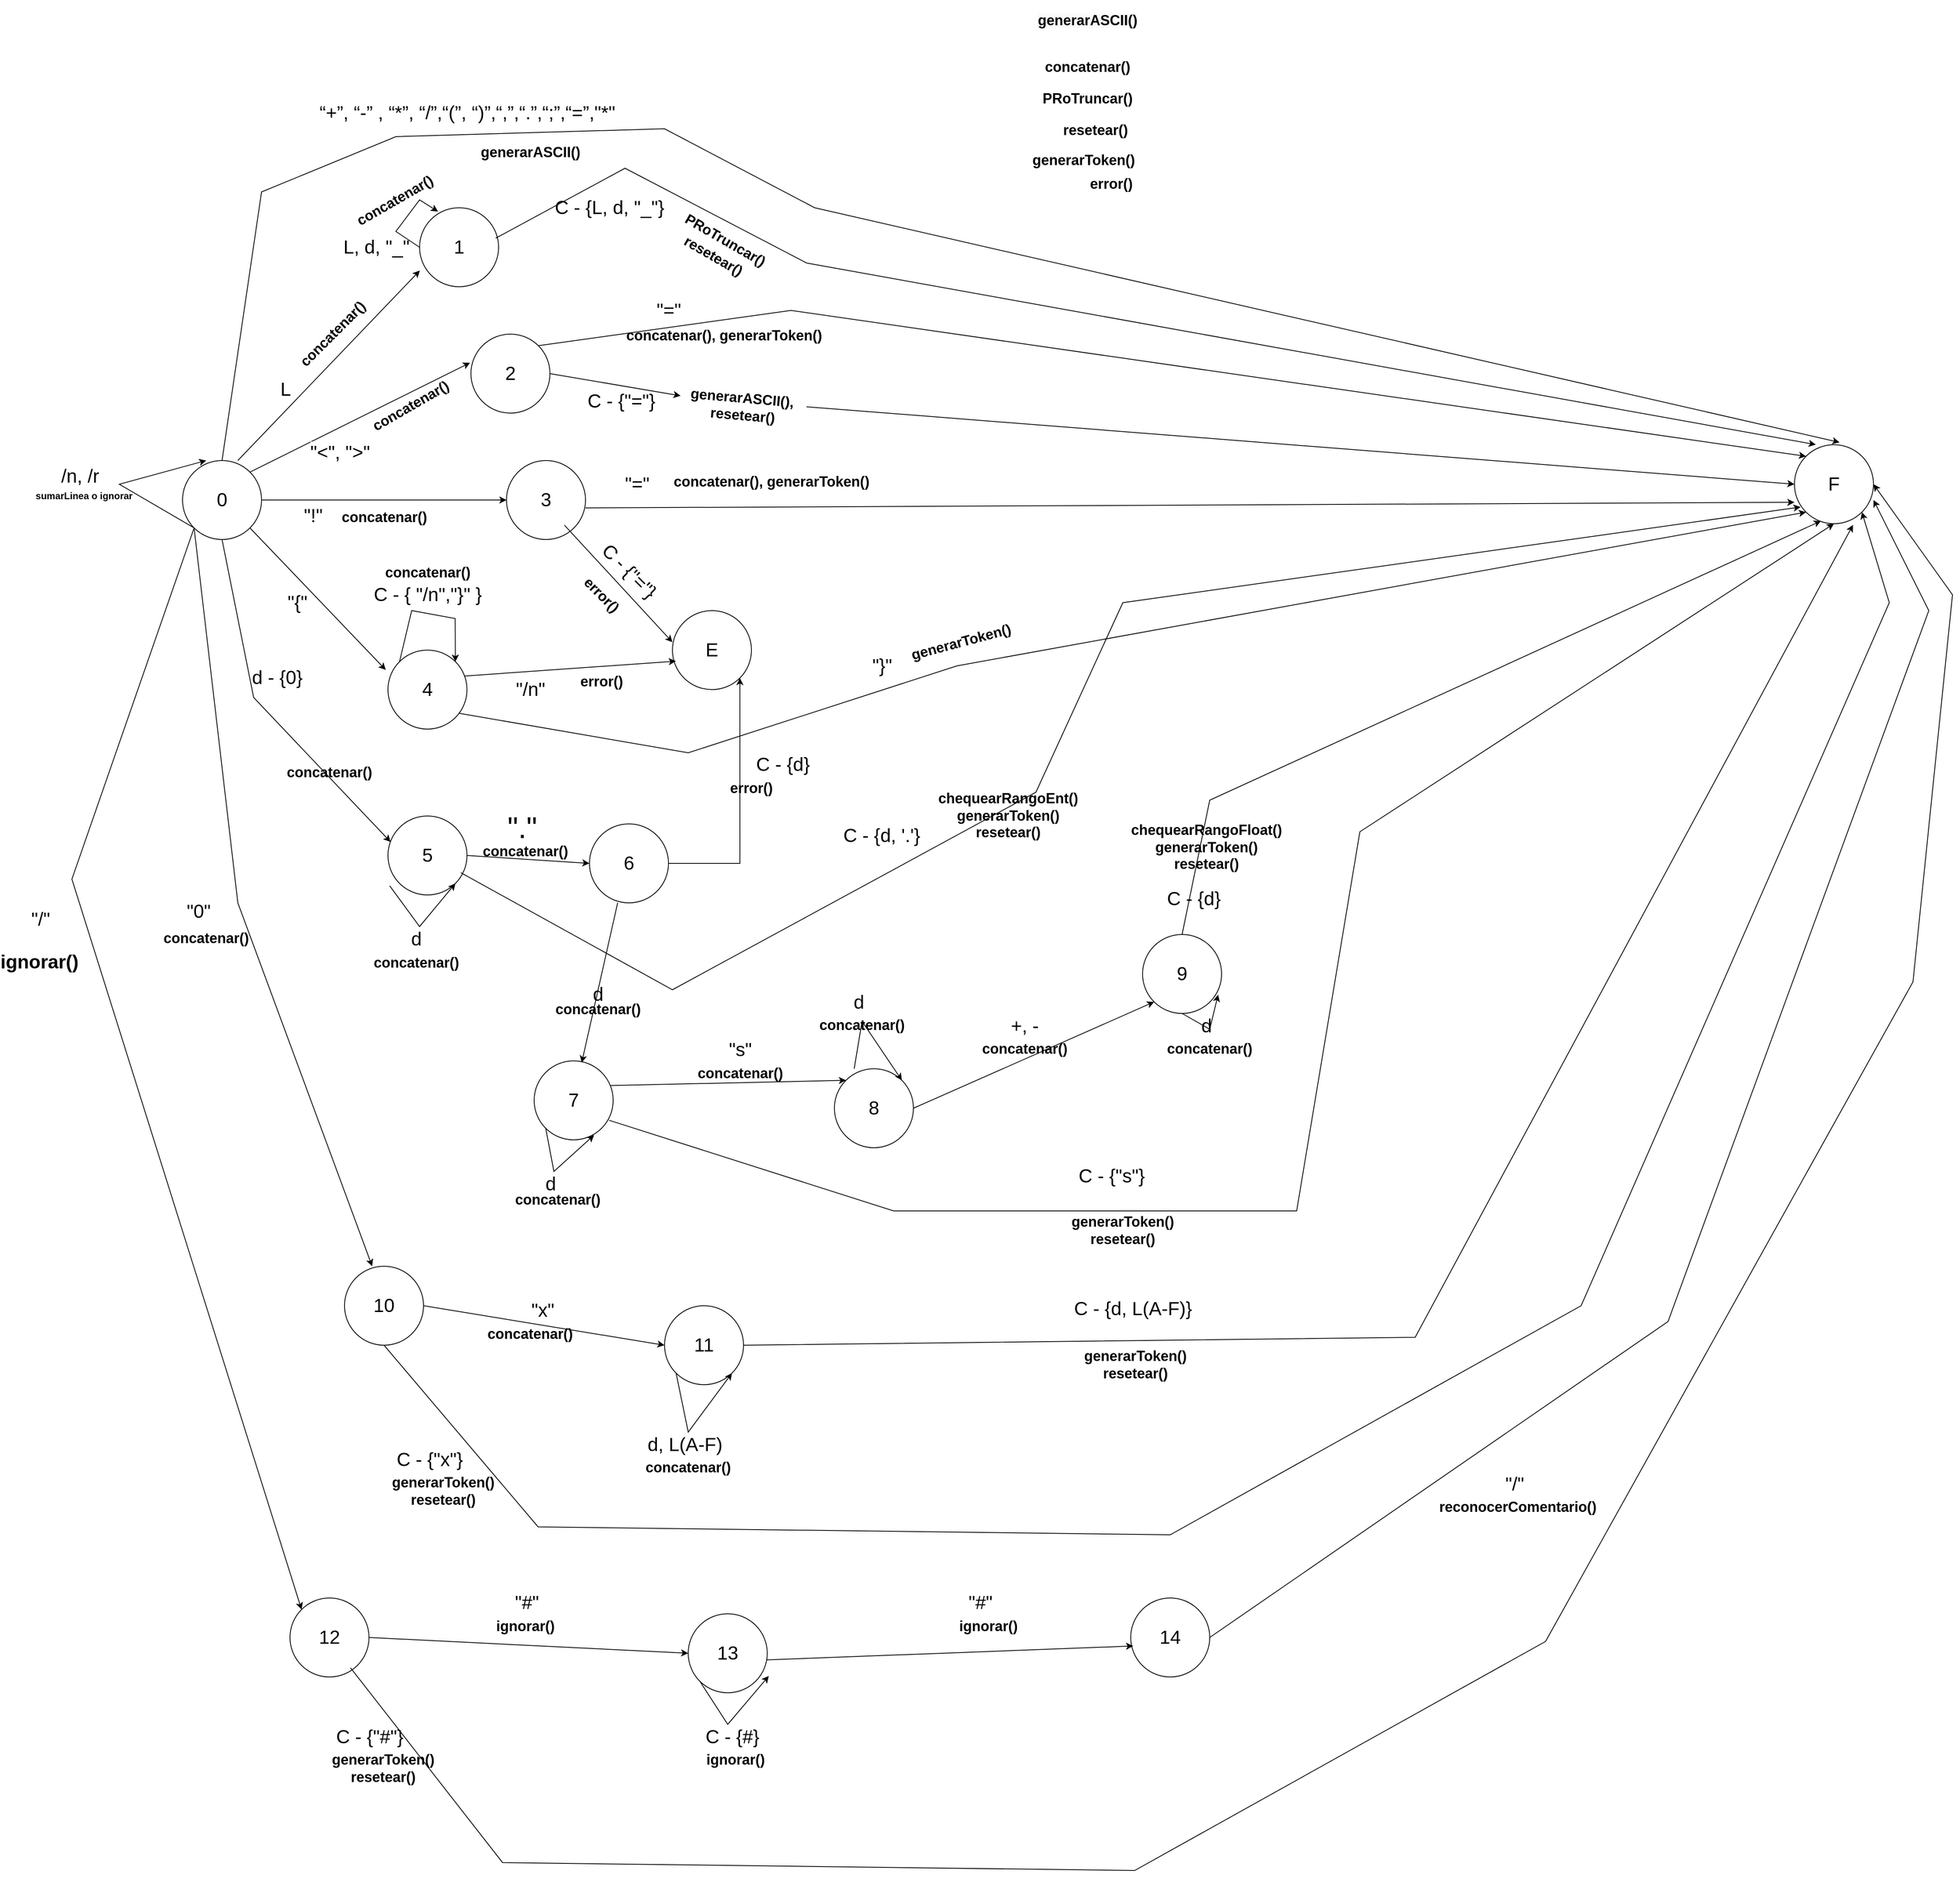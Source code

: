 <mxfile version="24.7.7">
  <diagram name="Página-1" id="sj9_wfyoLUOM8dX0--8b">
    <mxGraphModel dx="2876" dy="2223" grid="1" gridSize="10" guides="1" tooltips="1" connect="1" arrows="1" fold="1" page="1" pageScale="1" pageWidth="827" pageHeight="1169" math="0" shadow="0">
      <root>
        <mxCell id="0" />
        <mxCell id="1" parent="0" />
        <mxCell id="MfplE-wGYaaptmmhJZ9_-1" value="&lt;font style=&quot;font-size: 24px;&quot;&gt;0&lt;/font&gt;" style="ellipse;whiteSpace=wrap;html=1;aspect=fixed;" parent="1" vertex="1">
          <mxGeometry x="10" y="110" width="100" height="100" as="geometry" />
        </mxCell>
        <mxCell id="MfplE-wGYaaptmmhJZ9_-2" value="&lt;span style=&quot;font-size: 24px;&quot;&gt;1&lt;/span&gt;" style="ellipse;whiteSpace=wrap;html=1;aspect=fixed;" parent="1" vertex="1">
          <mxGeometry x="310" y="-210" width="100" height="100" as="geometry" />
        </mxCell>
        <mxCell id="MfplE-wGYaaptmmhJZ9_-3" value="&lt;span style=&quot;font-size: 24px;&quot;&gt;2&lt;/span&gt;" style="ellipse;whiteSpace=wrap;html=1;aspect=fixed;" parent="1" vertex="1">
          <mxGeometry x="375" y="-50" width="100" height="100" as="geometry" />
        </mxCell>
        <mxCell id="MfplE-wGYaaptmmhJZ9_-4" value="&lt;span style=&quot;font-size: 24px;&quot;&gt;F&lt;/span&gt;" style="ellipse;whiteSpace=wrap;html=1;aspect=fixed;" parent="1" vertex="1">
          <mxGeometry x="2050" y="90" width="100" height="100" as="geometry" />
        </mxCell>
        <mxCell id="MfplE-wGYaaptmmhJZ9_-5" value="&lt;span style=&quot;font-size: 24px;&quot;&gt;E&lt;/span&gt;" style="ellipse;whiteSpace=wrap;html=1;aspect=fixed;" parent="1" vertex="1">
          <mxGeometry x="630" y="300" width="100" height="100" as="geometry" />
        </mxCell>
        <mxCell id="MfplE-wGYaaptmmhJZ9_-6" value="" style="endArrow=classic;html=1;rounded=0;entryX=0.57;entryY=-0.03;entryDx=0;entryDy=0;entryPerimeter=0;" parent="1" target="MfplE-wGYaaptmmhJZ9_-4" edge="1">
          <mxGeometry width="50" height="50" relative="1" as="geometry">
            <mxPoint x="60" y="110" as="sourcePoint" />
            <mxPoint x="860" y="20" as="targetPoint" />
            <Array as="points">
              <mxPoint x="110" y="-230" />
              <mxPoint x="280" y="-300" />
              <mxPoint x="620" y="-310" />
              <mxPoint x="810" y="-210" />
            </Array>
          </mxGeometry>
        </mxCell>
        <mxCell id="MfplE-wGYaaptmmhJZ9_-7" value="&lt;font style=&quot;font-size: 24px;&quot;&gt;&lt;font style=&quot;&quot;&gt;“+”, “-” , “*”, “/”,“(”, “)”,“,”,“.”,“;”,&lt;/font&gt;“=”,&quot;*&quot;&lt;/font&gt;" style="text;html=1;align=center;verticalAlign=middle;resizable=0;points=[];autosize=1;strokeColor=none;fillColor=none;" parent="1" vertex="1">
          <mxGeometry x="170" y="-350" width="400" height="40" as="geometry" />
        </mxCell>
        <mxCell id="MfplE-wGYaaptmmhJZ9_-8" value="" style="endArrow=classic;html=1;rounded=0;entryX=0.003;entryY=0.795;entryDx=0;entryDy=0;entryPerimeter=0;" parent="1" target="MfplE-wGYaaptmmhJZ9_-2" edge="1">
          <mxGeometry width="50" height="50" relative="1" as="geometry">
            <mxPoint x="80" y="110" as="sourcePoint" />
            <mxPoint x="130" y="60" as="targetPoint" />
          </mxGeometry>
        </mxCell>
        <mxCell id="MfplE-wGYaaptmmhJZ9_-9" value="&lt;br&gt;&lt;span style=&quot;font-size: 18px;&quot;&gt;&lt;b&gt;concatenar()&lt;/b&gt;&lt;/span&gt;" style="text;html=1;align=center;verticalAlign=middle;resizable=0;points=[];autosize=1;strokeColor=none;fillColor=none;" parent="1" vertex="1">
          <mxGeometry x="1090" y="-420" width="130" height="50" as="geometry" />
        </mxCell>
        <mxCell id="MfplE-wGYaaptmmhJZ9_-10" value="&lt;b style=&quot;font-size: 18px;&quot;&gt;generarASCII()&lt;/b&gt;" style="text;html=1;align=center;verticalAlign=middle;resizable=0;points=[];autosize=1;strokeColor=none;fillColor=none;" parent="1" vertex="1">
          <mxGeometry x="375" y="-300" width="150" height="40" as="geometry" />
        </mxCell>
        <mxCell id="MfplE-wGYaaptmmhJZ9_-11" value="&lt;span style=&quot;font-size: 24px;&quot;&gt;L&lt;/span&gt;" style="text;html=1;align=center;verticalAlign=middle;resizable=0;points=[];autosize=1;strokeColor=none;fillColor=none;" parent="1" vertex="1">
          <mxGeometry x="120" width="40" height="40" as="geometry" />
        </mxCell>
        <mxCell id="MfplE-wGYaaptmmhJZ9_-13" value="&#xa;&lt;b style=&quot;forced-color-adjust: none; color: rgb(0, 0, 0); font-family: Helvetica; font-style: normal; font-variant-ligatures: normal; font-variant-caps: normal; letter-spacing: normal; orphans: 2; text-align: center; text-indent: 0px; text-transform: none; widows: 2; word-spacing: 0px; -webkit-text-stroke-width: 0px; white-space: nowrap; background-color: rgb(251, 251, 251); text-decoration-thickness: initial; text-decoration-style: initial; text-decoration-color: initial; font-size: 18px;&quot;&gt;generarASCII()&lt;/b&gt;&#xa;&#xa;" style="text;html=1;align=center;verticalAlign=middle;resizable=0;points=[];autosize=1;strokeColor=none;fillColor=none;" parent="1" vertex="1">
          <mxGeometry x="1080" y="-470" width="150" height="60" as="geometry" />
        </mxCell>
        <mxCell id="MfplE-wGYaaptmmhJZ9_-14" value="&lt;br&gt;&lt;span style=&quot;font-size: 18px;&quot;&gt;&lt;b&gt;concatenar()&lt;/b&gt;&lt;/span&gt;" style="text;html=1;align=center;verticalAlign=middle;resizable=0;points=[];autosize=1;strokeColor=none;fillColor=none;rotation=-45;" parent="1" vertex="1">
          <mxGeometry x="130" y="-80" width="130" height="50" as="geometry" />
        </mxCell>
        <mxCell id="MfplE-wGYaaptmmhJZ9_-16" value="&lt;br&gt;&lt;span style=&quot;font-size: 18px;&quot;&gt;&lt;b&gt;concatenar()&lt;/b&gt;&lt;/span&gt;" style="text;html=1;align=center;verticalAlign=middle;resizable=0;points=[];autosize=1;strokeColor=none;fillColor=none;rotation=-30;" parent="1" vertex="1">
          <mxGeometry x="210" y="-250" width="130" height="50" as="geometry" />
        </mxCell>
        <mxCell id="MfplE-wGYaaptmmhJZ9_-20" value="&lt;font style=&quot;font-size: 24px;&quot;&gt;L, d, &quot;_&quot;&lt;/font&gt;" style="text;html=1;align=center;verticalAlign=middle;resizable=0;points=[];autosize=1;strokeColor=none;fillColor=none;" parent="1" vertex="1">
          <mxGeometry x="200" y="-180" width="110" height="40" as="geometry" />
        </mxCell>
        <mxCell id="MfplE-wGYaaptmmhJZ9_-21" value="" style="endArrow=classic;html=1;rounded=0;exitX=0.964;exitY=0.385;exitDx=0;exitDy=0;exitPerimeter=0;entryX=0.27;entryY=-0.001;entryDx=0;entryDy=0;entryPerimeter=0;" parent="1" source="MfplE-wGYaaptmmhJZ9_-2" target="MfplE-wGYaaptmmhJZ9_-4" edge="1">
          <mxGeometry width="50" height="50" relative="1" as="geometry">
            <mxPoint x="510" y="-10" as="sourcePoint" />
            <mxPoint x="560" y="-60" as="targetPoint" />
            <Array as="points">
              <mxPoint x="570" y="-260" />
              <mxPoint x="800" y="-140" />
            </Array>
          </mxGeometry>
        </mxCell>
        <mxCell id="MfplE-wGYaaptmmhJZ9_-22" value="" style="endArrow=classic;html=1;rounded=0;exitX=0;exitY=0.5;exitDx=0;exitDy=0;entryX=0.234;entryY=0.048;entryDx=0;entryDy=0;entryPerimeter=0;" parent="1" source="MfplE-wGYaaptmmhJZ9_-2" target="MfplE-wGYaaptmmhJZ9_-2" edge="1">
          <mxGeometry width="50" height="50" relative="1" as="geometry">
            <mxPoint x="279.1" y="-147.7" as="sourcePoint" />
            <mxPoint x="320" y="-240" as="targetPoint" />
            <Array as="points">
              <mxPoint x="280" y="-180" />
              <mxPoint x="310" y="-220" />
            </Array>
          </mxGeometry>
        </mxCell>
        <mxCell id="MfplE-wGYaaptmmhJZ9_-26" value="&lt;font style=&quot;font-size: 24px;&quot;&gt;C - {L, d, &quot;_&quot;}&lt;/font&gt;" style="text;html=1;align=center;verticalAlign=middle;resizable=0;points=[];autosize=1;strokeColor=none;fillColor=none;" parent="1" vertex="1">
          <mxGeometry x="470" y="-230" width="160" height="40" as="geometry" />
        </mxCell>
        <mxCell id="MfplE-wGYaaptmmhJZ9_-28" value="&lt;br&gt;&lt;span style=&quot;font-size: 18px;&quot;&gt;&lt;b&gt;PRoTruncar()&lt;/b&gt;&lt;/span&gt;" style="text;html=1;align=center;verticalAlign=middle;resizable=0;points=[];autosize=1;strokeColor=none;fillColor=none;" parent="1" vertex="1">
          <mxGeometry x="1085" y="-380" width="140" height="50" as="geometry" />
        </mxCell>
        <mxCell id="MfplE-wGYaaptmmhJZ9_-29" value="&lt;br&gt;&lt;span style=&quot;font-size: 18px;&quot;&gt;&lt;b&gt;PRoTruncar()&lt;/b&gt;&lt;/span&gt;" style="text;html=1;align=center;verticalAlign=middle;resizable=0;points=[];autosize=1;strokeColor=none;fillColor=none;rotation=30;" parent="1" vertex="1">
          <mxGeometry x="630" y="-200" width="140" height="50" as="geometry" />
        </mxCell>
        <mxCell id="MfplE-wGYaaptmmhJZ9_-30" value="&lt;br&gt;&lt;span style=&quot;font-size: 18px;&quot;&gt;&lt;b&gt;resetear()&lt;/b&gt;&lt;/span&gt;" style="text;html=1;align=center;verticalAlign=middle;resizable=0;points=[];autosize=1;strokeColor=none;fillColor=none;" parent="1" vertex="1">
          <mxGeometry x="1110" y="-340" width="110" height="50" as="geometry" />
        </mxCell>
        <mxCell id="MfplE-wGYaaptmmhJZ9_-31" value="&lt;br&gt;&lt;span style=&quot;font-size: 18px;&quot;&gt;&lt;b&gt;resetear()&lt;/b&gt;&lt;/span&gt;" style="text;html=1;align=center;verticalAlign=middle;resizable=0;points=[];autosize=1;strokeColor=none;fillColor=none;rotation=30;" parent="1" vertex="1">
          <mxGeometry x="630" y="-180" width="110" height="50" as="geometry" />
        </mxCell>
        <mxCell id="MfplE-wGYaaptmmhJZ9_-32" value="" style="endArrow=classic;html=1;rounded=0;entryX=-0.011;entryY=0.362;entryDx=0;entryDy=0;entryPerimeter=0;exitX=1;exitY=0;exitDx=0;exitDy=0;" parent="1" source="MfplE-wGYaaptmmhJZ9_-1" target="MfplE-wGYaaptmmhJZ9_-3" edge="1">
          <mxGeometry width="50" height="50" relative="1" as="geometry">
            <mxPoint x="150" y="270" as="sourcePoint" />
            <mxPoint x="380" y="30" as="targetPoint" />
          </mxGeometry>
        </mxCell>
        <mxCell id="MfplE-wGYaaptmmhJZ9_-34" value="&lt;font style=&quot;font-size: 24px;&quot;&gt;&quot;&amp;lt;&quot;, &quot;&amp;gt;&quot;&lt;/font&gt;" style="edgeLabel;html=1;align=center;verticalAlign=middle;resizable=0;points=[];" parent="MfplE-wGYaaptmmhJZ9_-32" vertex="1" connectable="0">
          <mxGeometry x="-0.029" y="-6" relative="1" as="geometry">
            <mxPoint x="-24" y="37" as="offset" />
          </mxGeometry>
        </mxCell>
        <mxCell id="MfplE-wGYaaptmmhJZ9_-35" value="&lt;br&gt;&lt;span style=&quot;font-size: 18px;&quot;&gt;&lt;b&gt;concatenar()&lt;/b&gt;&lt;/span&gt;" style="text;html=1;align=center;verticalAlign=middle;resizable=0;points=[];autosize=1;strokeColor=none;fillColor=none;rotation=-30;" parent="1" vertex="1">
          <mxGeometry x="230" y="10" width="130" height="50" as="geometry" />
        </mxCell>
        <mxCell id="MfplE-wGYaaptmmhJZ9_-38" value="" style="endArrow=classic;html=1;rounded=0;entryX=0;entryY=0;entryDx=0;entryDy=0;exitX=1;exitY=0;exitDx=0;exitDy=0;" parent="1" source="MfplE-wGYaaptmmhJZ9_-3" target="MfplE-wGYaaptmmhJZ9_-4" edge="1">
          <mxGeometry width="50" height="50" relative="1" as="geometry">
            <mxPoint x="610" y="210" as="sourcePoint" />
            <mxPoint x="889" y="71" as="targetPoint" />
            <Array as="points">
              <mxPoint x="780" y="-80" />
            </Array>
          </mxGeometry>
        </mxCell>
        <mxCell id="MfplE-wGYaaptmmhJZ9_-40" value="" style="endArrow=classic;html=1;rounded=0;entryX=0;entryY=0.5;entryDx=0;entryDy=0;exitX=1;exitY=0.5;exitDx=0;exitDy=0;" parent="1" source="MfplE-wGYaaptmmhJZ9_-46" target="MfplE-wGYaaptmmhJZ9_-4" edge="1">
          <mxGeometry width="50" height="50" relative="1" as="geometry">
            <mxPoint x="590" y="180" as="sourcePoint" />
            <mxPoint x="480" y="30" as="targetPoint" />
          </mxGeometry>
        </mxCell>
        <mxCell id="MfplE-wGYaaptmmhJZ9_-41" value="&lt;font style=&quot;font-size: 24px;&quot;&gt;&quot;=&quot;&lt;/font&gt;" style="text;html=1;align=center;verticalAlign=middle;resizable=0;points=[];autosize=1;strokeColor=none;fillColor=none;" parent="1" vertex="1">
          <mxGeometry x="600" y="-100" width="50" height="40" as="geometry" />
        </mxCell>
        <mxCell id="MfplE-wGYaaptmmhJZ9_-43" value="&lt;br&gt;&lt;span style=&quot;font-size: 18px;&quot;&gt;&lt;b&gt;concatenar(), generarToken()&lt;/b&gt;&lt;/span&gt;" style="text;html=1;align=center;verticalAlign=middle;resizable=0;points=[];autosize=1;strokeColor=none;fillColor=none;rotation=0;" parent="1" vertex="1">
          <mxGeometry x="560" y="-80" width="270" height="50" as="geometry" />
        </mxCell>
        <mxCell id="MfplE-wGYaaptmmhJZ9_-44" value="&lt;b style=&quot;font-size: 18px;&quot;&gt;generarToken()&lt;/b&gt;" style="text;html=1;align=center;verticalAlign=middle;resizable=0;points=[];autosize=1;strokeColor=none;fillColor=none;" parent="1" vertex="1">
          <mxGeometry x="1075" y="-290" width="150" height="40" as="geometry" />
        </mxCell>
        <mxCell id="MfplE-wGYaaptmmhJZ9_-45" value="&lt;span style=&quot;font-size: 24px;&quot;&gt;C - {&quot;=&quot;}&lt;/span&gt;" style="text;html=1;align=center;verticalAlign=middle;resizable=0;points=[];autosize=1;strokeColor=none;fillColor=none;" parent="1" vertex="1">
          <mxGeometry x="510" y="15" width="110" height="40" as="geometry" />
        </mxCell>
        <mxCell id="MfplE-wGYaaptmmhJZ9_-48" value="&lt;span style=&quot;font-size: 24px;&quot;&gt;3&lt;/span&gt;" style="ellipse;whiteSpace=wrap;html=1;aspect=fixed;" parent="1" vertex="1">
          <mxGeometry x="420" y="110" width="100" height="100" as="geometry" />
        </mxCell>
        <mxCell id="MfplE-wGYaaptmmhJZ9_-50" value="" style="endArrow=classic;html=1;rounded=0;exitX=1;exitY=0.5;exitDx=0;exitDy=0;" parent="1" source="MfplE-wGYaaptmmhJZ9_-1" target="MfplE-wGYaaptmmhJZ9_-48" edge="1">
          <mxGeometry width="50" height="50" relative="1" as="geometry">
            <mxPoint x="130" y="210" as="sourcePoint" />
            <mxPoint x="180" y="160" as="targetPoint" />
          </mxGeometry>
        </mxCell>
        <mxCell id="MfplE-wGYaaptmmhJZ9_-51" value="&lt;font style=&quot;font-size: 24px;&quot;&gt;&quot;!&quot;&lt;/font&gt;" style="text;html=1;align=center;verticalAlign=middle;resizable=0;points=[];autosize=1;strokeColor=none;fillColor=none;" parent="1" vertex="1">
          <mxGeometry x="150" y="160" width="50" height="40" as="geometry" />
        </mxCell>
        <mxCell id="MfplE-wGYaaptmmhJZ9_-52" value="&lt;br&gt;&lt;span style=&quot;font-size: 18px;&quot;&gt;&lt;b&gt;concatenar()&lt;/b&gt;&lt;/span&gt;" style="text;html=1;align=center;verticalAlign=middle;resizable=0;points=[];autosize=1;strokeColor=none;fillColor=none;rotation=0;" parent="1" vertex="1">
          <mxGeometry x="200" y="150" width="130" height="50" as="geometry" />
        </mxCell>
        <mxCell id="MfplE-wGYaaptmmhJZ9_-54" value="" style="endArrow=classic;html=1;rounded=0;entryX=0;entryY=0.729;entryDx=0;entryDy=0;entryPerimeter=0;" parent="1" target="MfplE-wGYaaptmmhJZ9_-4" edge="1">
          <mxGeometry width="50" height="50" relative="1" as="geometry">
            <mxPoint x="520" y="170" as="sourcePoint" />
            <mxPoint x="570" y="120" as="targetPoint" />
          </mxGeometry>
        </mxCell>
        <mxCell id="MfplE-wGYaaptmmhJZ9_-55" value="&lt;font style=&quot;font-size: 24px;&quot;&gt;&quot;=&quot;&lt;/font&gt;" style="text;html=1;align=center;verticalAlign=middle;resizable=0;points=[];autosize=1;strokeColor=none;fillColor=none;" parent="1" vertex="1">
          <mxGeometry x="560" y="120" width="50" height="40" as="geometry" />
        </mxCell>
        <mxCell id="MfplE-wGYaaptmmhJZ9_-56" value="&lt;br&gt;&lt;span style=&quot;font-size: 18px;&quot;&gt;&lt;b&gt;concatenar(), generarToken()&lt;/b&gt;&lt;/span&gt;" style="text;html=1;align=center;verticalAlign=middle;resizable=0;points=[];autosize=1;strokeColor=none;fillColor=none;rotation=0;" parent="1" vertex="1">
          <mxGeometry x="620" y="105" width="270" height="50" as="geometry" />
        </mxCell>
        <mxCell id="MfplE-wGYaaptmmhJZ9_-57" value="" style="endArrow=classic;html=1;rounded=0;entryX=0;entryY=0.5;entryDx=0;entryDy=0;exitX=1;exitY=0.5;exitDx=0;exitDy=0;" parent="1" source="MfplE-wGYaaptmmhJZ9_-3" target="MfplE-wGYaaptmmhJZ9_-46" edge="1">
          <mxGeometry width="50" height="50" relative="1" as="geometry">
            <mxPoint x="475" as="sourcePoint" />
            <mxPoint x="1070" y="80" as="targetPoint" />
          </mxGeometry>
        </mxCell>
        <mxCell id="MfplE-wGYaaptmmhJZ9_-46" value="&lt;br&gt;&lt;b style=&quot;font-size: 18px;&quot;&gt;generarASCII(),&amp;nbsp;&lt;/b&gt;&lt;br&gt;&lt;span style=&quot;font-size: 18px;&quot;&gt;&lt;b&gt;resetear()&lt;/b&gt;&lt;/span&gt;" style="text;html=1;align=center;verticalAlign=middle;resizable=0;points=[];autosize=1;strokeColor=none;fillColor=none;rotation=5;" parent="1" vertex="1">
          <mxGeometry x="640" width="160" height="70" as="geometry" />
        </mxCell>
        <mxCell id="MfplE-wGYaaptmmhJZ9_-71" value="" style="endArrow=classic;html=1;rounded=0;exitX=0.733;exitY=0.818;exitDx=0;exitDy=0;exitPerimeter=0;" parent="1" source="MfplE-wGYaaptmmhJZ9_-48" edge="1">
          <mxGeometry width="50" height="50" relative="1" as="geometry">
            <mxPoint x="560" y="530" as="sourcePoint" />
            <mxPoint x="630" y="340" as="targetPoint" />
          </mxGeometry>
        </mxCell>
        <mxCell id="MfplE-wGYaaptmmhJZ9_-72" value="&lt;span style=&quot;font-size: 24px;&quot;&gt;C - {&quot;=&quot;}&lt;/span&gt;" style="text;html=1;align=center;verticalAlign=middle;resizable=0;points=[];autosize=1;strokeColor=none;fillColor=none;rotation=45;" parent="1" vertex="1">
          <mxGeometry x="520" y="230" width="110" height="40" as="geometry" />
        </mxCell>
        <mxCell id="MfplE-wGYaaptmmhJZ9_-74" value="&lt;b style=&quot;font-size: 18px;&quot;&gt;error()&lt;/b&gt;" style="text;html=1;align=center;verticalAlign=middle;resizable=0;points=[];autosize=1;strokeColor=none;fillColor=none;rotation=45;" parent="1" vertex="1">
          <mxGeometry x="500" y="260" width="80" height="40" as="geometry" />
        </mxCell>
        <mxCell id="MfplE-wGYaaptmmhJZ9_-75" value="&lt;b style=&quot;font-size: 18px;&quot;&gt;error()&lt;/b&gt;" style="text;html=1;align=center;verticalAlign=middle;resizable=0;points=[];autosize=1;strokeColor=none;fillColor=none;" parent="1" vertex="1">
          <mxGeometry x="1145" y="-260" width="80" height="40" as="geometry" />
        </mxCell>
        <mxCell id="MfplE-wGYaaptmmhJZ9_-76" value="&lt;span style=&quot;font-size: 24px;&quot;&gt;4&lt;/span&gt;" style="ellipse;whiteSpace=wrap;html=1;aspect=fixed;" parent="1" vertex="1">
          <mxGeometry x="270" y="350" width="100" height="100" as="geometry" />
        </mxCell>
        <mxCell id="MfplE-wGYaaptmmhJZ9_-77" value="" style="endArrow=classic;html=1;rounded=0;exitX=1;exitY=1;exitDx=0;exitDy=0;entryX=-0.028;entryY=0.251;entryDx=0;entryDy=0;entryPerimeter=0;" parent="1" source="MfplE-wGYaaptmmhJZ9_-1" target="MfplE-wGYaaptmmhJZ9_-76" edge="1">
          <mxGeometry width="50" height="50" relative="1" as="geometry">
            <mxPoint x="430" y="360" as="sourcePoint" />
            <mxPoint x="480" y="310" as="targetPoint" />
          </mxGeometry>
        </mxCell>
        <mxCell id="MfplE-wGYaaptmmhJZ9_-80" value="&lt;font style=&quot;font-size: 24px;&quot;&gt;&quot;{&quot;&lt;/font&gt;" style="text;html=1;align=center;verticalAlign=middle;resizable=0;points=[];autosize=1;strokeColor=none;fillColor=none;" parent="1" vertex="1">
          <mxGeometry x="130" y="270" width="50" height="40" as="geometry" />
        </mxCell>
        <mxCell id="MfplE-wGYaaptmmhJZ9_-82" value="" style="endArrow=classic;html=1;rounded=0;exitX=0;exitY=0;exitDx=0;exitDy=0;entryX=1;entryY=0;entryDx=0;entryDy=0;" parent="1" source="MfplE-wGYaaptmmhJZ9_-76" target="MfplE-wGYaaptmmhJZ9_-76" edge="1">
          <mxGeometry width="50" height="50" relative="1" as="geometry">
            <mxPoint x="300" y="320" as="sourcePoint" />
            <mxPoint x="410" y="320" as="targetPoint" />
            <Array as="points">
              <mxPoint x="300" y="300" />
              <mxPoint x="355" y="310" />
            </Array>
          </mxGeometry>
        </mxCell>
        <mxCell id="MfplE-wGYaaptmmhJZ9_-83" value="&lt;font style=&quot;font-size: 24px;&quot;&gt;C - { &quot;/n&quot;,&quot;}&quot; }&lt;/font&gt;" style="text;html=1;align=center;verticalAlign=middle;resizable=0;points=[];autosize=1;strokeColor=none;fillColor=none;" parent="1" vertex="1">
          <mxGeometry x="240" y="260" width="160" height="40" as="geometry" />
        </mxCell>
        <mxCell id="MfplE-wGYaaptmmhJZ9_-84" value="" style="endArrow=classic;html=1;rounded=0;exitX=0.967;exitY=0.329;exitDx=0;exitDy=0;exitPerimeter=0;entryX=0.044;entryY=0.64;entryDx=0;entryDy=0;entryPerimeter=0;" parent="1" source="MfplE-wGYaaptmmhJZ9_-76" target="MfplE-wGYaaptmmhJZ9_-5" edge="1">
          <mxGeometry width="50" height="50" relative="1" as="geometry">
            <mxPoint x="430" y="190" as="sourcePoint" />
            <mxPoint x="490" y="420" as="targetPoint" />
          </mxGeometry>
        </mxCell>
        <mxCell id="MfplE-wGYaaptmmhJZ9_-85" value="&lt;font style=&quot;font-size: 24px;&quot;&gt;&quot;/n&quot;&lt;/font&gt;" style="text;html=1;align=center;verticalAlign=middle;resizable=0;points=[];autosize=1;strokeColor=none;fillColor=none;" parent="1" vertex="1">
          <mxGeometry x="420" y="380" width="60" height="40" as="geometry" />
        </mxCell>
        <mxCell id="MfplE-wGYaaptmmhJZ9_-87" value="&lt;b style=&quot;font-size: 18px;&quot;&gt;error()&lt;/b&gt;" style="text;html=1;align=center;verticalAlign=middle;resizable=0;points=[];autosize=1;strokeColor=none;fillColor=none;rotation=0;" parent="1" vertex="1">
          <mxGeometry x="500" y="370" width="80" height="40" as="geometry" />
        </mxCell>
        <mxCell id="MfplE-wGYaaptmmhJZ9_-93" value="" style="endArrow=classic;html=1;rounded=0;exitX=0.5;exitY=1;exitDx=0;exitDy=0;entryX=0;entryY=1;entryDx=0;entryDy=0;" parent="1" target="MfplE-wGYaaptmmhJZ9_-4" edge="1">
          <mxGeometry width="50" height="50" relative="1" as="geometry">
            <mxPoint x="360" y="430" as="sourcePoint" />
            <mxPoint x="1110" y="320" as="targetPoint" />
            <Array as="points">
              <mxPoint x="650" y="480" />
              <mxPoint x="990" y="370" />
            </Array>
          </mxGeometry>
        </mxCell>
        <mxCell id="MfplE-wGYaaptmmhJZ9_-94" value="&lt;font style=&quot;font-size: 24px;&quot;&gt;&quot;}&quot;&lt;/font&gt;" style="text;html=1;align=center;verticalAlign=middle;resizable=0;points=[];autosize=1;strokeColor=none;fillColor=none;" parent="1" vertex="1">
          <mxGeometry x="870" y="350" width="50" height="40" as="geometry" />
        </mxCell>
        <mxCell id="MfplE-wGYaaptmmhJZ9_-95" value="&lt;b style=&quot;font-size: 18px;&quot;&gt;generarToken()&lt;/b&gt;" style="text;html=1;align=center;verticalAlign=middle;resizable=0;points=[];autosize=1;strokeColor=none;fillColor=none;rotation=-15;" parent="1" vertex="1">
          <mxGeometry x="920" y="320" width="150" height="40" as="geometry" />
        </mxCell>
        <mxCell id="MfplE-wGYaaptmmhJZ9_-96" value="&lt;br&gt;&lt;span style=&quot;font-size: 18px;&quot;&gt;&lt;b&gt;concatenar()&lt;/b&gt;&lt;/span&gt;" style="text;html=1;align=center;verticalAlign=middle;resizable=0;points=[];autosize=1;strokeColor=none;fillColor=none;rotation=0;" parent="1" vertex="1">
          <mxGeometry x="255" y="220" width="130" height="50" as="geometry" />
        </mxCell>
        <mxCell id="MfplE-wGYaaptmmhJZ9_-98" value="&lt;span style=&quot;font-size: 24px;&quot;&gt;5&lt;/span&gt;" style="ellipse;whiteSpace=wrap;html=1;aspect=fixed;" parent="1" vertex="1">
          <mxGeometry x="270" y="560" width="100" height="100" as="geometry" />
        </mxCell>
        <mxCell id="MfplE-wGYaaptmmhJZ9_-102" value="" style="endArrow=classic;html=1;rounded=0;exitX=0.5;exitY=1;exitDx=0;exitDy=0;entryX=0.033;entryY=0.329;entryDx=0;entryDy=0;entryPerimeter=0;" parent="1" source="MfplE-wGYaaptmmhJZ9_-1" target="MfplE-wGYaaptmmhJZ9_-98" edge="1">
          <mxGeometry width="50" height="50" relative="1" as="geometry">
            <mxPoint x="80" y="550" as="sourcePoint" />
            <mxPoint x="130" y="500" as="targetPoint" />
            <Array as="points">
              <mxPoint x="100" y="410" />
            </Array>
          </mxGeometry>
        </mxCell>
        <mxCell id="MfplE-wGYaaptmmhJZ9_-105" value="&lt;font style=&quot;font-size: 24px;&quot;&gt;d - {0}&lt;/font&gt;" style="text;html=1;align=center;verticalAlign=middle;whiteSpace=wrap;rounded=0;" parent="1" vertex="1">
          <mxGeometry x="70" y="370" width="120" height="30" as="geometry" />
        </mxCell>
        <mxCell id="MfplE-wGYaaptmmhJZ9_-111" value="" style="endArrow=classic;html=1;rounded=0;exitX=0.022;exitY=0.884;exitDx=0;exitDy=0;exitPerimeter=0;entryX=1;entryY=1;entryDx=0;entryDy=0;" parent="1" source="MfplE-wGYaaptmmhJZ9_-98" target="MfplE-wGYaaptmmhJZ9_-98" edge="1">
          <mxGeometry width="50" height="50" relative="1" as="geometry">
            <mxPoint x="330" y="840" as="sourcePoint" />
            <mxPoint x="380" y="790" as="targetPoint" />
            <Array as="points">
              <mxPoint x="310" y="700" />
            </Array>
          </mxGeometry>
        </mxCell>
        <mxCell id="MfplE-wGYaaptmmhJZ9_-112" value="&lt;font style=&quot;font-size: 24px;&quot;&gt;d&lt;/font&gt;" style="text;html=1;align=center;verticalAlign=middle;whiteSpace=wrap;rounded=0;" parent="1" vertex="1">
          <mxGeometry x="246" y="701" width="120" height="30" as="geometry" />
        </mxCell>
        <mxCell id="MfplE-wGYaaptmmhJZ9_-132" style="edgeStyle=orthogonalEdgeStyle;rounded=0;orthogonalLoop=1;jettySize=auto;html=1;exitX=1;exitY=0.5;exitDx=0;exitDy=0;entryX=1;entryY=1;entryDx=0;entryDy=0;" parent="1" source="MfplE-wGYaaptmmhJZ9_-119" target="MfplE-wGYaaptmmhJZ9_-5" edge="1">
          <mxGeometry relative="1" as="geometry" />
        </mxCell>
        <mxCell id="MfplE-wGYaaptmmhJZ9_-119" value="&lt;span style=&quot;font-size: 24px;&quot;&gt;6&lt;/span&gt;" style="ellipse;whiteSpace=wrap;html=1;aspect=fixed;" parent="1" vertex="1">
          <mxGeometry x="525" y="570" width="100" height="100" as="geometry" />
        </mxCell>
        <mxCell id="MfplE-wGYaaptmmhJZ9_-121" value="" style="endArrow=classic;html=1;rounded=0;exitX=1;exitY=0.5;exitDx=0;exitDy=0;entryX=0;entryY=0.5;entryDx=0;entryDy=0;" parent="1" source="MfplE-wGYaaptmmhJZ9_-98" target="MfplE-wGYaaptmmhJZ9_-119" edge="1">
          <mxGeometry width="50" height="50" relative="1" as="geometry">
            <mxPoint x="560" y="820" as="sourcePoint" />
            <mxPoint x="610" y="770" as="targetPoint" />
          </mxGeometry>
        </mxCell>
        <mxCell id="MfplE-wGYaaptmmhJZ9_-122" value="&lt;font style=&quot;font-size: 38px;&quot;&gt;&quot;.&quot;&lt;/font&gt;" style="text;html=1;align=center;verticalAlign=middle;whiteSpace=wrap;rounded=0;" parent="1" vertex="1">
          <mxGeometry x="380" y="560" width="120" height="30" as="geometry" />
        </mxCell>
        <mxCell id="MfplE-wGYaaptmmhJZ9_-125" value="" style="endArrow=classic;html=1;rounded=0;exitX=0.922;exitY=0.718;exitDx=0;exitDy=0;exitPerimeter=0;entryX=0.078;entryY=0.789;entryDx=0;entryDy=0;entryPerimeter=0;" parent="1" source="MfplE-wGYaaptmmhJZ9_-98" target="MfplE-wGYaaptmmhJZ9_-4" edge="1">
          <mxGeometry width="50" height="50" relative="1" as="geometry">
            <mxPoint x="510" y="850" as="sourcePoint" />
            <mxPoint x="1220" y="140" as="targetPoint" />
            <Array as="points">
              <mxPoint x="630" y="780" />
              <mxPoint x="1090" y="530" />
              <mxPoint x="1200" y="290" />
            </Array>
          </mxGeometry>
        </mxCell>
        <mxCell id="MfplE-wGYaaptmmhJZ9_-126" value="&lt;font style=&quot;font-size: 24px;&quot;&gt;C - {d, &#39;.&#39;}&lt;/font&gt;" style="text;html=1;align=center;verticalAlign=middle;whiteSpace=wrap;rounded=0;" parent="1" vertex="1">
          <mxGeometry x="835" y="570" width="120" height="30" as="geometry" />
        </mxCell>
        <mxCell id="MfplE-wGYaaptmmhJZ9_-130" value="&lt;div style=&quot;font-size: 18px;&quot;&gt;&lt;font style=&quot;font-size: 18px;&quot;&gt;&lt;b style=&quot;&quot;&gt;chequearRangoFloat()&lt;/b&gt;&lt;/font&gt;&lt;/div&gt;&lt;font style=&quot;font-size: 18px;&quot;&gt;&lt;b&gt;generarToken()&lt;/b&gt;&lt;/font&gt;&lt;div style=&quot;font-size: 18px;&quot;&gt;&lt;font style=&quot;font-size: 18px;&quot;&gt;&lt;b style=&quot;&quot;&gt;resetear()&lt;/b&gt;&lt;/font&gt;&lt;/div&gt;" style="text;html=1;align=center;verticalAlign=middle;whiteSpace=wrap;rounded=0;" parent="1" vertex="1">
          <mxGeometry x="1276" y="585" width="60" height="30" as="geometry" />
        </mxCell>
        <mxCell id="MfplE-wGYaaptmmhJZ9_-133" value="&lt;font style=&quot;font-size: 24px;&quot;&gt;C - {d}&lt;/font&gt;" style="text;html=1;align=center;verticalAlign=middle;whiteSpace=wrap;rounded=0;" parent="1" vertex="1">
          <mxGeometry x="710" y="480" width="120" height="30" as="geometry" />
        </mxCell>
        <mxCell id="MfplE-wGYaaptmmhJZ9_-136" value="&lt;b style=&quot;&quot;&gt;&lt;font style=&quot;font-size: 18px;&quot;&gt;error()&lt;/font&gt;&lt;/b&gt;" style="text;html=1;align=center;verticalAlign=middle;whiteSpace=wrap;rounded=0;" parent="1" vertex="1">
          <mxGeometry x="700" y="510" width="60" height="30" as="geometry" />
        </mxCell>
        <mxCell id="MfplE-wGYaaptmmhJZ9_-142" value="&lt;span style=&quot;font-size: 24px;&quot;&gt;7&lt;/span&gt;" style="ellipse;whiteSpace=wrap;html=1;aspect=fixed;" parent="1" vertex="1">
          <mxGeometry x="455" y="870" width="100" height="100" as="geometry" />
        </mxCell>
        <mxCell id="MfplE-wGYaaptmmhJZ9_-143" value="&lt;span style=&quot;font-size: 24px;&quot;&gt;8&lt;/span&gt;" style="ellipse;whiteSpace=wrap;html=1;aspect=fixed;" parent="1" vertex="1">
          <mxGeometry x="835" y="880" width="100" height="100" as="geometry" />
        </mxCell>
        <mxCell id="MfplE-wGYaaptmmhJZ9_-144" value="&lt;span style=&quot;font-size: 24px;&quot;&gt;9&lt;/span&gt;" style="ellipse;whiteSpace=wrap;html=1;aspect=fixed;" parent="1" vertex="1">
          <mxGeometry x="1225" y="710" width="100" height="100" as="geometry" />
        </mxCell>
        <mxCell id="MfplE-wGYaaptmmhJZ9_-145" value="" style="endArrow=classic;html=1;rounded=0;exitX=0.357;exitY=0.999;exitDx=0;exitDy=0;exitPerimeter=0;entryX=0.602;entryY=0.023;entryDx=0;entryDy=0;entryPerimeter=0;" parent="1" source="MfplE-wGYaaptmmhJZ9_-119" target="MfplE-wGYaaptmmhJZ9_-142" edge="1">
          <mxGeometry width="50" height="50" relative="1" as="geometry">
            <mxPoint x="580" y="880" as="sourcePoint" />
            <mxPoint x="630" y="830" as="targetPoint" />
          </mxGeometry>
        </mxCell>
        <mxCell id="MfplE-wGYaaptmmhJZ9_-148" value="&lt;font style=&quot;font-size: 24px;&quot;&gt;d&lt;/font&gt;" style="text;html=1;align=center;verticalAlign=middle;whiteSpace=wrap;rounded=0;" parent="1" vertex="1">
          <mxGeometry x="476" y="771" width="120" height="30" as="geometry" />
        </mxCell>
        <mxCell id="MfplE-wGYaaptmmhJZ9_-149" value="" style="endArrow=classic;html=1;rounded=0;exitX=0;exitY=1;exitDx=0;exitDy=0;entryX=0.759;entryY=0.94;entryDx=0;entryDy=0;entryPerimeter=0;" parent="1" source="MfplE-wGYaaptmmhJZ9_-142" target="MfplE-wGYaaptmmhJZ9_-142" edge="1">
          <mxGeometry width="50" height="50" relative="1" as="geometry">
            <mxPoint x="450" y="1110" as="sourcePoint" />
            <mxPoint x="520" y="1020" as="targetPoint" />
            <Array as="points">
              <mxPoint x="480" y="1010" />
            </Array>
          </mxGeometry>
        </mxCell>
        <mxCell id="MfplE-wGYaaptmmhJZ9_-151" value="&lt;font style=&quot;font-size: 24px;&quot;&gt;d&lt;/font&gt;" style="text;html=1;align=center;verticalAlign=middle;whiteSpace=wrap;rounded=0;" parent="1" vertex="1">
          <mxGeometry x="416" y="1011" width="120" height="30" as="geometry" />
        </mxCell>
        <mxCell id="MfplE-wGYaaptmmhJZ9_-155" value="&lt;font style=&quot;font-size: 24px;&quot;&gt;&quot;s&quot;&lt;/font&gt;" style="text;html=1;align=center;verticalAlign=middle;whiteSpace=wrap;rounded=0;" parent="1" vertex="1">
          <mxGeometry x="656" y="841" width="120" height="30" as="geometry" />
        </mxCell>
        <mxCell id="MfplE-wGYaaptmmhJZ9_-156" value="" style="endArrow=classic;html=1;rounded=0;exitX=0.97;exitY=0.313;exitDx=0;exitDy=0;exitPerimeter=0;entryX=0;entryY=0;entryDx=0;entryDy=0;" parent="1" source="MfplE-wGYaaptmmhJZ9_-142" target="MfplE-wGYaaptmmhJZ9_-143" edge="1">
          <mxGeometry width="50" height="50" relative="1" as="geometry">
            <mxPoint x="690" y="970" as="sourcePoint" />
            <mxPoint x="800" y="800" as="targetPoint" />
          </mxGeometry>
        </mxCell>
        <mxCell id="MfplE-wGYaaptmmhJZ9_-157" value="" style="endArrow=classic;html=1;rounded=0;exitX=0.947;exitY=0.752;exitDx=0;exitDy=0;exitPerimeter=0;entryX=0.5;entryY=1;entryDx=0;entryDy=0;" parent="1" source="MfplE-wGYaaptmmhJZ9_-142" target="MfplE-wGYaaptmmhJZ9_-4" edge="1">
          <mxGeometry width="50" height="50" relative="1" as="geometry">
            <mxPoint x="710" y="1010" as="sourcePoint" />
            <mxPoint x="1627.059" y="110" as="targetPoint" />
            <Array as="points">
              <mxPoint x="910" y="1060" />
              <mxPoint x="1420" y="1060" />
              <mxPoint x="1500" y="580" />
            </Array>
          </mxGeometry>
        </mxCell>
        <mxCell id="MfplE-wGYaaptmmhJZ9_-160" value="&lt;font style=&quot;font-size: 24px;&quot;&gt;C - {&quot;s&quot;}&lt;/font&gt;" style="text;html=1;align=center;verticalAlign=middle;whiteSpace=wrap;rounded=0;" parent="1" vertex="1">
          <mxGeometry x="1126" y="1001" width="120" height="30" as="geometry" />
        </mxCell>
        <mxCell id="MfplE-wGYaaptmmhJZ9_-163" value="" style="endArrow=classic;html=1;rounded=0;entryX=1;entryY=0;entryDx=0;entryDy=0;" parent="1" target="MfplE-wGYaaptmmhJZ9_-143" edge="1">
          <mxGeometry width="50" height="50" relative="1" as="geometry">
            <mxPoint x="860" y="880" as="sourcePoint" />
            <mxPoint x="910" y="830" as="targetPoint" />
            <Array as="points">
              <mxPoint x="870" y="820" />
            </Array>
          </mxGeometry>
        </mxCell>
        <mxCell id="MfplE-wGYaaptmmhJZ9_-165" value="&lt;font style=&quot;font-size: 24px;&quot;&gt;d&lt;/font&gt;" style="text;html=1;align=center;verticalAlign=middle;whiteSpace=wrap;rounded=0;" parent="1" vertex="1">
          <mxGeometry x="806" y="781" width="120" height="30" as="geometry" />
        </mxCell>
        <mxCell id="MfplE-wGYaaptmmhJZ9_-166" value="" style="endArrow=classic;html=1;rounded=0;exitX=1;exitY=0.5;exitDx=0;exitDy=0;entryX=0;entryY=1;entryDx=0;entryDy=0;" parent="1" source="MfplE-wGYaaptmmhJZ9_-143" target="MfplE-wGYaaptmmhJZ9_-144" edge="1">
          <mxGeometry width="50" height="50" relative="1" as="geometry">
            <mxPoint x="990" y="930" as="sourcePoint" />
            <mxPoint x="1040" y="880" as="targetPoint" />
          </mxGeometry>
        </mxCell>
        <mxCell id="MfplE-wGYaaptmmhJZ9_-168" value="&lt;font style=&quot;font-size: 24px;&quot;&gt;+, -&lt;/font&gt;" style="text;html=1;align=center;verticalAlign=middle;whiteSpace=wrap;rounded=0;" parent="1" vertex="1">
          <mxGeometry x="1016" y="811" width="120" height="30" as="geometry" />
        </mxCell>
        <mxCell id="MfplE-wGYaaptmmhJZ9_-169" value="" style="endArrow=classic;html=1;rounded=0;exitX=0.5;exitY=1;exitDx=0;exitDy=0;entryX=0.956;entryY=0.762;entryDx=0;entryDy=0;entryPerimeter=0;" parent="1" source="MfplE-wGYaaptmmhJZ9_-144" target="MfplE-wGYaaptmmhJZ9_-144" edge="1">
          <mxGeometry width="50" height="50" relative="1" as="geometry">
            <mxPoint x="1290" y="860" as="sourcePoint" />
            <mxPoint x="1340" y="810" as="targetPoint" />
            <Array as="points">
              <mxPoint x="1310" y="830" />
            </Array>
          </mxGeometry>
        </mxCell>
        <mxCell id="MfplE-wGYaaptmmhJZ9_-171" value="&lt;font style=&quot;font-size: 24px;&quot;&gt;d&lt;/font&gt;" style="text;html=1;align=center;verticalAlign=middle;whiteSpace=wrap;rounded=0;" parent="1" vertex="1">
          <mxGeometry x="1246" y="811" width="120" height="30" as="geometry" />
        </mxCell>
        <mxCell id="MfplE-wGYaaptmmhJZ9_-172" value="" style="endArrow=classic;html=1;rounded=0;exitX=0.5;exitY=0;exitDx=0;exitDy=0;entryX=0.336;entryY=0.965;entryDx=0;entryDy=0;entryPerimeter=0;" parent="1" source="MfplE-wGYaaptmmhJZ9_-144" target="MfplE-wGYaaptmmhJZ9_-4" edge="1">
          <mxGeometry width="50" height="50" relative="1" as="geometry">
            <mxPoint x="1280" y="680" as="sourcePoint" />
            <mxPoint x="2070" y="180" as="targetPoint" />
            <Array as="points">
              <mxPoint x="1310" y="540" />
            </Array>
          </mxGeometry>
        </mxCell>
        <mxCell id="MfplE-wGYaaptmmhJZ9_-173" value="&lt;font style=&quot;font-size: 24px;&quot;&gt;C - {d}&lt;/font&gt;" style="text;html=1;align=center;verticalAlign=middle;whiteSpace=wrap;rounded=0;" parent="1" vertex="1">
          <mxGeometry x="1230" y="650" width="120" height="30" as="geometry" />
        </mxCell>
        <mxCell id="MfplE-wGYaaptmmhJZ9_-174" value="&lt;div style=&quot;font-size: 18px;&quot;&gt;&lt;font style=&quot;font-size: 18px;&quot;&gt;&lt;b style=&quot;&quot;&gt;chequearRangoEnt()&lt;/b&gt;&lt;/font&gt;&lt;/div&gt;&lt;font style=&quot;font-size: 18px;&quot;&gt;&lt;b&gt;generarToken()&lt;/b&gt;&lt;/font&gt;&lt;div style=&quot;font-size: 18px;&quot;&gt;&lt;font style=&quot;font-size: 18px;&quot;&gt;&lt;b style=&quot;&quot;&gt;resetear()&lt;/b&gt;&lt;/font&gt;&lt;/div&gt;" style="text;html=1;align=center;verticalAlign=middle;whiteSpace=wrap;rounded=0;" parent="1" vertex="1">
          <mxGeometry x="1025" y="545" width="60" height="30" as="geometry" />
        </mxCell>
        <mxCell id="MfplE-wGYaaptmmhJZ9_-176" value="&lt;span style=&quot;font-size: 24px;&quot;&gt;10&lt;/span&gt;" style="ellipse;whiteSpace=wrap;html=1;aspect=fixed;" parent="1" vertex="1">
          <mxGeometry x="215" y="1130" width="100" height="100" as="geometry" />
        </mxCell>
        <mxCell id="MfplE-wGYaaptmmhJZ9_-177" value="" style="endArrow=classic;html=1;rounded=0;exitX=0;exitY=1;exitDx=0;exitDy=0;" parent="1" source="MfplE-wGYaaptmmhJZ9_-1" edge="1">
          <mxGeometry width="50" height="50" relative="1" as="geometry">
            <mxPoint y="950" as="sourcePoint" />
            <mxPoint x="250" y="1130" as="targetPoint" />
            <Array as="points">
              <mxPoint x="80" y="670" />
            </Array>
          </mxGeometry>
        </mxCell>
        <mxCell id="MfplE-wGYaaptmmhJZ9_-179" value="" style="endArrow=classic;html=1;rounded=0;exitX=0;exitY=1;exitDx=0;exitDy=0;" parent="1" source="MfplE-wGYaaptmmhJZ9_-1" edge="1">
          <mxGeometry width="50" height="50" relative="1" as="geometry">
            <mxPoint x="-160" y="160" as="sourcePoint" />
            <mxPoint x="40" y="110" as="targetPoint" />
            <Array as="points">
              <mxPoint x="-70" y="140" />
            </Array>
          </mxGeometry>
        </mxCell>
        <mxCell id="MfplE-wGYaaptmmhJZ9_-180" value="&lt;span style=&quot;font-size: 24px;&quot;&gt;/n, /r&lt;/span&gt;" style="text;html=1;align=center;verticalAlign=middle;resizable=0;points=[];autosize=1;strokeColor=none;fillColor=none;" parent="1" vertex="1">
          <mxGeometry x="-155" y="110" width="70" height="40" as="geometry" />
        </mxCell>
        <mxCell id="MfplE-wGYaaptmmhJZ9_-181" value="&lt;b&gt;sumarLinea o ignorar&lt;/b&gt;" style="text;html=1;align=center;verticalAlign=middle;resizable=0;points=[];autosize=1;strokeColor=none;fillColor=none;rotation=0;" parent="1" vertex="1">
          <mxGeometry x="-190" y="140" width="150" height="30" as="geometry" />
        </mxCell>
        <mxCell id="MfplE-wGYaaptmmhJZ9_-182" value="&lt;span style=&quot;font-size: 24px;&quot;&gt;&quot;0&quot;&lt;/span&gt;" style="text;html=1;align=center;verticalAlign=middle;resizable=0;points=[];autosize=1;strokeColor=none;fillColor=none;" parent="1" vertex="1">
          <mxGeometry x="5" y="661" width="50" height="40" as="geometry" />
        </mxCell>
        <mxCell id="MfplE-wGYaaptmmhJZ9_-184" value="&lt;span style=&quot;font-size: 24px;&quot;&gt;11&lt;/span&gt;" style="ellipse;whiteSpace=wrap;html=1;aspect=fixed;" parent="1" vertex="1">
          <mxGeometry x="620" y="1180" width="100" height="100" as="geometry" />
        </mxCell>
        <mxCell id="MfplE-wGYaaptmmhJZ9_-185" value="" style="endArrow=classic;html=1;rounded=0;entryX=0;entryY=0.5;entryDx=0;entryDy=0;exitX=1;exitY=0.5;exitDx=0;exitDy=0;" parent="1" source="MfplE-wGYaaptmmhJZ9_-176" target="MfplE-wGYaaptmmhJZ9_-184" edge="1">
          <mxGeometry width="50" height="50" relative="1" as="geometry">
            <mxPoint x="300" y="1300" as="sourcePoint" />
            <mxPoint x="350" y="1250" as="targetPoint" />
          </mxGeometry>
        </mxCell>
        <mxCell id="MfplE-wGYaaptmmhJZ9_-187" value="&lt;font style=&quot;font-size: 24px;&quot;&gt;&quot;x&quot;&lt;/font&gt;" style="text;html=1;align=center;verticalAlign=middle;whiteSpace=wrap;rounded=0;" parent="1" vertex="1">
          <mxGeometry x="406" y="1171" width="120" height="30" as="geometry" />
        </mxCell>
        <mxCell id="MfplE-wGYaaptmmhJZ9_-189" value="" style="endArrow=classic;html=1;rounded=0;entryX=1;entryY=1;entryDx=0;entryDy=0;exitX=0;exitY=1;exitDx=0;exitDy=0;" parent="1" source="MfplE-wGYaaptmmhJZ9_-184" target="MfplE-wGYaaptmmhJZ9_-184" edge="1">
          <mxGeometry width="50" height="50" relative="1" as="geometry">
            <mxPoint x="610" y="1290" as="sourcePoint" />
            <mxPoint x="760" y="1340" as="targetPoint" />
            <Array as="points">
              <mxPoint x="650" y="1340" />
            </Array>
          </mxGeometry>
        </mxCell>
        <mxCell id="MfplE-wGYaaptmmhJZ9_-190" value="&lt;font size=&quot;1&quot; style=&quot;&quot;&gt;&lt;b style=&quot;font-size: 18px;&quot;&gt;concatenar()&lt;/b&gt;&lt;/font&gt;" style="text;html=1;align=center;verticalAlign=middle;whiteSpace=wrap;rounded=0;" parent="1" vertex="1">
          <mxGeometry x="620" y="1370" width="60" height="30" as="geometry" />
        </mxCell>
        <mxCell id="MfplE-wGYaaptmmhJZ9_-191" value="&lt;font style=&quot;font-size: 24px;&quot;&gt;d, L(A-F)&lt;/font&gt;" style="text;html=1;align=center;verticalAlign=middle;whiteSpace=wrap;rounded=0;" parent="1" vertex="1">
          <mxGeometry x="586" y="1341" width="120" height="30" as="geometry" />
        </mxCell>
        <mxCell id="MfplE-wGYaaptmmhJZ9_-192" value="" style="endArrow=classic;html=1;rounded=0;exitX=1;exitY=0.5;exitDx=0;exitDy=0;entryX=0.741;entryY=1.015;entryDx=0;entryDy=0;entryPerimeter=0;" parent="1" source="MfplE-wGYaaptmmhJZ9_-184" target="MfplE-wGYaaptmmhJZ9_-4" edge="1">
          <mxGeometry width="50" height="50" relative="1" as="geometry">
            <mxPoint x="850" y="1310" as="sourcePoint" />
            <mxPoint x="2140" y="220" as="targetPoint" />
            <Array as="points">
              <mxPoint x="1570" y="1220" />
            </Array>
          </mxGeometry>
        </mxCell>
        <mxCell id="MfplE-wGYaaptmmhJZ9_-193" value="&lt;font style=&quot;font-size: 24px;&quot;&gt;C - {d, L(A-F)}&lt;/font&gt;" style="text;html=1;align=center;verticalAlign=middle;whiteSpace=wrap;rounded=0;" parent="1" vertex="1">
          <mxGeometry x="1126" y="1169" width="174" height="30" as="geometry" />
        </mxCell>
        <mxCell id="MfplE-wGYaaptmmhJZ9_-194" value="&lt;font style=&quot;font-size: 18px;&quot;&gt;&lt;b style=&quot;&quot;&gt;generarToken()&lt;/b&gt;&lt;/font&gt;&lt;div style=&quot;font-size: 18px;&quot;&gt;&lt;font style=&quot;font-size: 18px;&quot;&gt;&lt;b style=&quot;&quot;&gt;resetear()&lt;/b&gt;&lt;/font&gt;&lt;/div&gt;" style="text;html=1;align=center;verticalAlign=middle;whiteSpace=wrap;rounded=0;" parent="1" vertex="1">
          <mxGeometry x="1186" y="1240" width="60" height="30" as="geometry" />
        </mxCell>
        <mxCell id="MfplE-wGYaaptmmhJZ9_-195" value="&lt;span style=&quot;font-size: 24px;&quot;&gt;12&lt;/span&gt;" style="ellipse;whiteSpace=wrap;html=1;aspect=fixed;" parent="1" vertex="1">
          <mxGeometry x="146" y="1550" width="100" height="100" as="geometry" />
        </mxCell>
        <mxCell id="MfplE-wGYaaptmmhJZ9_-196" value="&lt;span style=&quot;font-size: 24px;&quot;&gt;13&lt;/span&gt;" style="ellipse;whiteSpace=wrap;html=1;aspect=fixed;" parent="1" vertex="1">
          <mxGeometry x="650" y="1570" width="100" height="100" as="geometry" />
        </mxCell>
        <mxCell id="MfplE-wGYaaptmmhJZ9_-198" value="&lt;span style=&quot;font-size: 24px;&quot;&gt;14&lt;/span&gt;" style="ellipse;whiteSpace=wrap;html=1;aspect=fixed;" parent="1" vertex="1">
          <mxGeometry x="1210" y="1550" width="100" height="100" as="geometry" />
        </mxCell>
        <mxCell id="MfplE-wGYaaptmmhJZ9_-200" value="" style="endArrow=classic;html=1;rounded=0;exitX=0;exitY=1;exitDx=0;exitDy=0;entryX=0;entryY=0;entryDx=0;entryDy=0;" parent="1" source="MfplE-wGYaaptmmhJZ9_-1" target="MfplE-wGYaaptmmhJZ9_-195" edge="1">
          <mxGeometry width="50" height="50" relative="1" as="geometry">
            <mxPoint x="-350" y="600" as="sourcePoint" />
            <mxPoint x="-120" y="1040" as="targetPoint" />
            <Array as="points">
              <mxPoint x="-130" y="640" />
            </Array>
          </mxGeometry>
        </mxCell>
        <mxCell id="MfplE-wGYaaptmmhJZ9_-201" value="&lt;span style=&quot;font-size: 24px;&quot;&gt;&quot;/&quot;&lt;/span&gt;" style="text;html=1;align=center;verticalAlign=middle;resizable=0;points=[];autosize=1;strokeColor=none;fillColor=none;" parent="1" vertex="1">
          <mxGeometry x="-195" y="671" width="50" height="40" as="geometry" />
        </mxCell>
        <mxCell id="MfplE-wGYaaptmmhJZ9_-202" value="&lt;span style=&quot;font-size: 24px;&quot;&gt;&lt;b&gt;ignorar()&lt;/b&gt;&lt;/span&gt;" style="text;html=1;align=center;verticalAlign=middle;whiteSpace=wrap;rounded=0;" parent="1" vertex="1">
          <mxGeometry x="-201" y="730" width="60" height="30" as="geometry" />
        </mxCell>
        <mxCell id="MfplE-wGYaaptmmhJZ9_-203" value="" style="endArrow=classic;html=1;rounded=0;exitX=1;exitY=0.5;exitDx=0;exitDy=0;entryX=0;entryY=0.5;entryDx=0;entryDy=0;" parent="1" source="MfplE-wGYaaptmmhJZ9_-195" target="MfplE-wGYaaptmmhJZ9_-196" edge="1">
          <mxGeometry width="50" height="50" relative="1" as="geometry">
            <mxPoint x="430" y="1700" as="sourcePoint" />
            <mxPoint x="480" y="1650" as="targetPoint" />
          </mxGeometry>
        </mxCell>
        <mxCell id="MfplE-wGYaaptmmhJZ9_-210" value="&lt;font style=&quot;font-size: 24px;&quot;&gt;&quot;#&quot;&lt;/font&gt;" style="text;html=1;align=center;verticalAlign=middle;whiteSpace=wrap;rounded=0;" parent="1" vertex="1">
          <mxGeometry x="386" y="1541" width="120" height="30" as="geometry" />
        </mxCell>
        <mxCell id="MfplE-wGYaaptmmhJZ9_-212" value="&lt;font style=&quot;font-size: 24px;&quot;&gt;&quot;#&quot;&lt;/font&gt;" style="text;html=1;align=center;verticalAlign=middle;whiteSpace=wrap;rounded=0;" parent="1" vertex="1">
          <mxGeometry x="960" y="1541" width="120" height="30" as="geometry" />
        </mxCell>
        <mxCell id="MfplE-wGYaaptmmhJZ9_-213" value="" style="endArrow=classic;html=1;rounded=0;exitX=0.992;exitY=0.584;exitDx=0;exitDy=0;exitPerimeter=0;entryX=0.031;entryY=0.608;entryDx=0;entryDy=0;entryPerimeter=0;" parent="1" source="MfplE-wGYaaptmmhJZ9_-196" target="MfplE-wGYaaptmmhJZ9_-198" edge="1">
          <mxGeometry width="50" height="50" relative="1" as="geometry">
            <mxPoint x="820" y="1700" as="sourcePoint" />
            <mxPoint x="870" y="1650" as="targetPoint" />
          </mxGeometry>
        </mxCell>
        <mxCell id="MfplE-wGYaaptmmhJZ9_-214" value="" style="endArrow=classic;html=1;rounded=0;exitX=0;exitY=1;exitDx=0;exitDy=0;entryX=1.02;entryY=0.787;entryDx=0;entryDy=0;entryPerimeter=0;" parent="1" source="MfplE-wGYaaptmmhJZ9_-196" target="MfplE-wGYaaptmmhJZ9_-196" edge="1">
          <mxGeometry width="50" height="50" relative="1" as="geometry">
            <mxPoint x="760" y="1800" as="sourcePoint" />
            <mxPoint x="810" y="1750" as="targetPoint" />
            <Array as="points">
              <mxPoint x="700" y="1710" />
            </Array>
          </mxGeometry>
        </mxCell>
        <mxCell id="MfplE-wGYaaptmmhJZ9_-215" value="&lt;font size=&quot;1&quot; style=&quot;&quot;&gt;&lt;b style=&quot;font-size: 18px;&quot;&gt;ignorar()&lt;/b&gt;&lt;/font&gt;" style="text;html=1;align=center;verticalAlign=middle;whiteSpace=wrap;rounded=0;" parent="1" vertex="1">
          <mxGeometry x="680" y="1740" width="60" height="30" as="geometry" />
        </mxCell>
        <mxCell id="MfplE-wGYaaptmmhJZ9_-216" value="&lt;font style=&quot;font-size: 24px;&quot;&gt;C - {#}&lt;/font&gt;" style="text;html=1;align=center;verticalAlign=middle;whiteSpace=wrap;rounded=0;" parent="1" vertex="1">
          <mxGeometry x="646" y="1711" width="120" height="30" as="geometry" />
        </mxCell>
        <mxCell id="MfplE-wGYaaptmmhJZ9_-217" value="" style="endArrow=classic;html=1;rounded=0;exitX=1;exitY=0.5;exitDx=0;exitDy=0;" parent="1" source="MfplE-wGYaaptmmhJZ9_-198" edge="1">
          <mxGeometry width="50" height="50" relative="1" as="geometry">
            <mxPoint x="1420" y="1580" as="sourcePoint" />
            <mxPoint x="2150" y="160" as="targetPoint" />
            <Array as="points">
              <mxPoint x="1890" y="1200" />
              <mxPoint x="2220" y="300" />
            </Array>
          </mxGeometry>
        </mxCell>
        <mxCell id="MfplE-wGYaaptmmhJZ9_-218" value="&lt;font size=&quot;1&quot; style=&quot;&quot;&gt;&lt;b style=&quot;font-size: 18px;&quot;&gt;reconocerComentario()&lt;/b&gt;&lt;/font&gt;" style="text;html=1;align=center;verticalAlign=middle;whiteSpace=wrap;rounded=0;" parent="1" vertex="1">
          <mxGeometry x="1670" y="1420" width="60" height="30" as="geometry" />
        </mxCell>
        <mxCell id="MfplE-wGYaaptmmhJZ9_-219" value="&lt;font style=&quot;font-size: 24px;&quot;&gt;&quot;/&quot;&lt;/font&gt;" style="text;html=1;align=center;verticalAlign=middle;whiteSpace=wrap;rounded=0;" parent="1" vertex="1">
          <mxGeometry x="1636" y="1391" width="120" height="30" as="geometry" />
        </mxCell>
        <mxCell id="BUix4ScK4Ffc1S51OZYv-1" value="" style="endArrow=classic;html=1;rounded=0;exitX=0.5;exitY=1;exitDx=0;exitDy=0;entryX=1;entryY=1;entryDx=0;entryDy=0;" parent="1" source="MfplE-wGYaaptmmhJZ9_-176" target="MfplE-wGYaaptmmhJZ9_-4" edge="1">
          <mxGeometry width="50" height="50" relative="1" as="geometry">
            <mxPoint x="450" y="1418.824" as="sourcePoint" />
            <mxPoint x="2150" y="260" as="targetPoint" />
            <Array as="points">
              <mxPoint x="460" y="1460" />
              <mxPoint x="1260" y="1470" />
              <mxPoint x="1780" y="1180" />
              <mxPoint x="2170" y="290" />
            </Array>
          </mxGeometry>
        </mxCell>
        <mxCell id="BUix4ScK4Ffc1S51OZYv-5" value="&lt;font style=&quot;font-size: 24px;&quot;&gt;C - {&quot;x&quot;}&lt;/font&gt;" style="text;html=1;align=center;verticalAlign=middle;whiteSpace=wrap;rounded=0;" parent="1" vertex="1">
          <mxGeometry x="236" y="1360" width="174" height="30" as="geometry" />
        </mxCell>
        <mxCell id="BUix4ScK4Ffc1S51OZYv-9" value="&lt;font style=&quot;font-size: 18px;&quot;&gt;&lt;b style=&quot;&quot;&gt;generarToken()&lt;/b&gt;&lt;/font&gt;&lt;div style=&quot;font-size: 18px;&quot;&gt;&lt;font style=&quot;font-size: 18px;&quot;&gt;&lt;b style=&quot;&quot;&gt;resetear()&lt;/b&gt;&lt;/font&gt;&lt;/div&gt;" style="text;html=1;align=center;verticalAlign=middle;whiteSpace=wrap;rounded=0;" parent="1" vertex="1">
          <mxGeometry x="310" y="1400" width="60" height="30" as="geometry" />
        </mxCell>
        <mxCell id="BUix4ScK4Ffc1S51OZYv-12" value="&lt;font size=&quot;1&quot; style=&quot;&quot;&gt;&lt;b style=&quot;font-size: 18px;&quot;&gt;concatenar()&lt;/b&gt;&lt;/font&gt;" style="text;html=1;align=center;verticalAlign=middle;whiteSpace=wrap;rounded=0;" parent="1" vertex="1">
          <mxGeometry x="420" y="1201" width="60" height="30" as="geometry" />
        </mxCell>
        <mxCell id="BUix4ScK4Ffc1S51OZYv-14" value="&lt;font size=&quot;1&quot; style=&quot;&quot;&gt;&lt;b style=&quot;font-size: 18px;&quot;&gt;concatenar()&lt;/b&gt;&lt;/font&gt;" style="text;html=1;align=center;verticalAlign=middle;whiteSpace=wrap;rounded=0;" parent="1" vertex="1">
          <mxGeometry x="455" y="1031" width="60" height="30" as="geometry" />
        </mxCell>
        <mxCell id="BUix4ScK4Ffc1S51OZYv-15" value="&lt;font size=&quot;1&quot; style=&quot;&quot;&gt;&lt;b style=&quot;font-size: 18px;&quot;&gt;concatenar()&lt;/b&gt;&lt;/font&gt;" style="text;html=1;align=center;verticalAlign=middle;whiteSpace=wrap;rounded=0;" parent="1" vertex="1">
          <mxGeometry x="506" y="790" width="60" height="30" as="geometry" />
        </mxCell>
        <mxCell id="BUix4ScK4Ffc1S51OZYv-17" value="&lt;font size=&quot;1&quot; style=&quot;&quot;&gt;&lt;b style=&quot;font-size: 18px;&quot;&gt;concatenar()&lt;/b&gt;&lt;/font&gt;" style="text;html=1;align=center;verticalAlign=middle;whiteSpace=wrap;rounded=0;" parent="1" vertex="1">
          <mxGeometry x="276" y="731" width="60" height="30" as="geometry" />
        </mxCell>
        <mxCell id="BUix4ScK4Ffc1S51OZYv-18" value="&lt;font size=&quot;1&quot; style=&quot;&quot;&gt;&lt;b style=&quot;font-size: 18px;&quot;&gt;concatenar()&lt;/b&gt;&lt;/font&gt;" style="text;html=1;align=center;verticalAlign=middle;whiteSpace=wrap;rounded=0;" parent="1" vertex="1">
          <mxGeometry x="414" y="590" width="60" height="30" as="geometry" />
        </mxCell>
        <mxCell id="BUix4ScK4Ffc1S51OZYv-19" value="&lt;font size=&quot;1&quot; style=&quot;&quot;&gt;&lt;b style=&quot;font-size: 18px;&quot;&gt;concatenar()&lt;/b&gt;&lt;/font&gt;" style="text;html=1;align=center;verticalAlign=middle;whiteSpace=wrap;rounded=0;" parent="1" vertex="1">
          <mxGeometry x="166" y="490" width="60" height="30" as="geometry" />
        </mxCell>
        <mxCell id="BUix4ScK4Ffc1S51OZYv-20" value="&lt;font size=&quot;1&quot; style=&quot;&quot;&gt;&lt;b style=&quot;font-size: 18px;&quot;&gt;concatenar()&lt;/b&gt;&lt;/font&gt;" style="text;html=1;align=center;verticalAlign=middle;whiteSpace=wrap;rounded=0;" parent="1" vertex="1">
          <mxGeometry x="10" y="700" width="60" height="30" as="geometry" />
        </mxCell>
        <mxCell id="BUix4ScK4Ffc1S51OZYv-21" value="&lt;font size=&quot;1&quot; style=&quot;&quot;&gt;&lt;b style=&quot;font-size: 18px;&quot;&gt;concatenar()&lt;/b&gt;&lt;/font&gt;" style="text;html=1;align=center;verticalAlign=middle;whiteSpace=wrap;rounded=0;" parent="1" vertex="1">
          <mxGeometry x="686" y="871" width="60" height="30" as="geometry" />
        </mxCell>
        <mxCell id="BUix4ScK4Ffc1S51OZYv-22" value="&lt;font size=&quot;1&quot; style=&quot;&quot;&gt;&lt;b style=&quot;font-size: 18px;&quot;&gt;concatenar()&lt;/b&gt;&lt;/font&gt;" style="text;html=1;align=center;verticalAlign=middle;whiteSpace=wrap;rounded=0;" parent="1" vertex="1">
          <mxGeometry x="1046" y="840" width="60" height="30" as="geometry" />
        </mxCell>
        <mxCell id="BUix4ScK4Ffc1S51OZYv-23" value="&lt;font size=&quot;1&quot; style=&quot;&quot;&gt;&lt;b style=&quot;font-size: 18px;&quot;&gt;concatenar()&lt;/b&gt;&lt;/font&gt;" style="text;html=1;align=center;verticalAlign=middle;whiteSpace=wrap;rounded=0;" parent="1" vertex="1">
          <mxGeometry x="840" y="810" width="60" height="30" as="geometry" />
        </mxCell>
        <mxCell id="BUix4ScK4Ffc1S51OZYv-24" value="&lt;font size=&quot;1&quot; style=&quot;&quot;&gt;&lt;b style=&quot;font-size: 18px;&quot;&gt;concatenar()&lt;/b&gt;&lt;/font&gt;" style="text;html=1;align=center;verticalAlign=middle;whiteSpace=wrap;rounded=0;" parent="1" vertex="1">
          <mxGeometry x="1280" y="840" width="60" height="30" as="geometry" />
        </mxCell>
        <mxCell id="BUix4ScK4Ffc1S51OZYv-33" value="&lt;font style=&quot;font-size: 18px;&quot;&gt;&lt;b style=&quot;&quot;&gt;generarToken()&lt;/b&gt;&lt;/font&gt;&lt;div style=&quot;font-size: 18px;&quot;&gt;&lt;font style=&quot;font-size: 18px;&quot;&gt;&lt;b style=&quot;&quot;&gt;resetear()&lt;/b&gt;&lt;/font&gt;&lt;/div&gt;" style="text;html=1;align=center;verticalAlign=middle;whiteSpace=wrap;rounded=0;" parent="1" vertex="1">
          <mxGeometry x="1170" y="1070" width="60" height="30" as="geometry" />
        </mxCell>
        <mxCell id="BUix4ScK4Ffc1S51OZYv-35" value="&lt;font size=&quot;1&quot; style=&quot;&quot;&gt;&lt;b style=&quot;font-size: 18px;&quot;&gt;ignorar()&lt;/b&gt;&lt;/font&gt;" style="text;html=1;align=center;verticalAlign=middle;whiteSpace=wrap;rounded=0;" parent="1" vertex="1">
          <mxGeometry x="1000" y="1571" width="60" height="30" as="geometry" />
        </mxCell>
        <mxCell id="BUix4ScK4Ffc1S51OZYv-38" value="&lt;font size=&quot;1&quot; style=&quot;&quot;&gt;&lt;b style=&quot;font-size: 18px;&quot;&gt;ignorar()&lt;/b&gt;&lt;/font&gt;" style="text;html=1;align=center;verticalAlign=middle;whiteSpace=wrap;rounded=0;" parent="1" vertex="1">
          <mxGeometry x="414" y="1571" width="60" height="30" as="geometry" />
        </mxCell>
        <mxCell id="AqgshkSy5Ium3Ee_vgH5-1" value="&lt;font style=&quot;font-size: 24px;&quot;&gt;C - {&quot;#&quot;}&lt;/font&gt;" style="text;html=1;align=center;verticalAlign=middle;whiteSpace=wrap;rounded=0;" vertex="1" parent="1">
          <mxGeometry x="160" y="1711" width="174" height="30" as="geometry" />
        </mxCell>
        <mxCell id="AqgshkSy5Ium3Ee_vgH5-2" value="&lt;font style=&quot;font-size: 18px;&quot;&gt;&lt;b style=&quot;&quot;&gt;generarToken()&lt;/b&gt;&lt;/font&gt;&lt;div style=&quot;font-size: 18px;&quot;&gt;&lt;font style=&quot;font-size: 18px;&quot;&gt;&lt;b style=&quot;&quot;&gt;resetear()&lt;/b&gt;&lt;/font&gt;&lt;/div&gt;" style="text;html=1;align=center;verticalAlign=middle;whiteSpace=wrap;rounded=0;" vertex="1" parent="1">
          <mxGeometry x="234" y="1751" width="60" height="30" as="geometry" />
        </mxCell>
        <mxCell id="AqgshkSy5Ium3Ee_vgH5-3" value="" style="endArrow=classic;html=1;rounded=0;exitX=0.766;exitY=0.884;exitDx=0;exitDy=0;exitPerimeter=0;entryX=1;entryY=0.5;entryDx=0;entryDy=0;" edge="1" parent="1" source="MfplE-wGYaaptmmhJZ9_-195" target="MfplE-wGYaaptmmhJZ9_-4">
          <mxGeometry width="50" height="50" relative="1" as="geometry">
            <mxPoint x="220" y="1655" as="sourcePoint" />
            <mxPoint x="2160" y="150" as="targetPoint" />
            <Array as="points">
              <mxPoint x="415" y="1885" />
              <mxPoint x="1215" y="1895" />
              <mxPoint x="1735" y="1605" />
              <mxPoint x="2200" y="770" />
              <mxPoint x="2250" y="280" />
            </Array>
          </mxGeometry>
        </mxCell>
      </root>
    </mxGraphModel>
  </diagram>
</mxfile>
